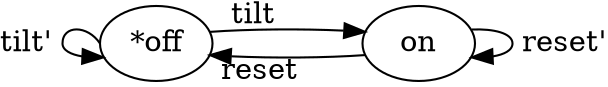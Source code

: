 digraph G {
    pad=0
    margin=0
    layout=circo
    quiet[label="*off"]
    alarm[label="on"]

    quiet -> quiet[label="tilt' ", tailport="w"]
    quiet -> alarm[label="tilt"]
    alarm -> alarm[label=" reset'"]
    alarm -> quiet[label="reset"]
}
